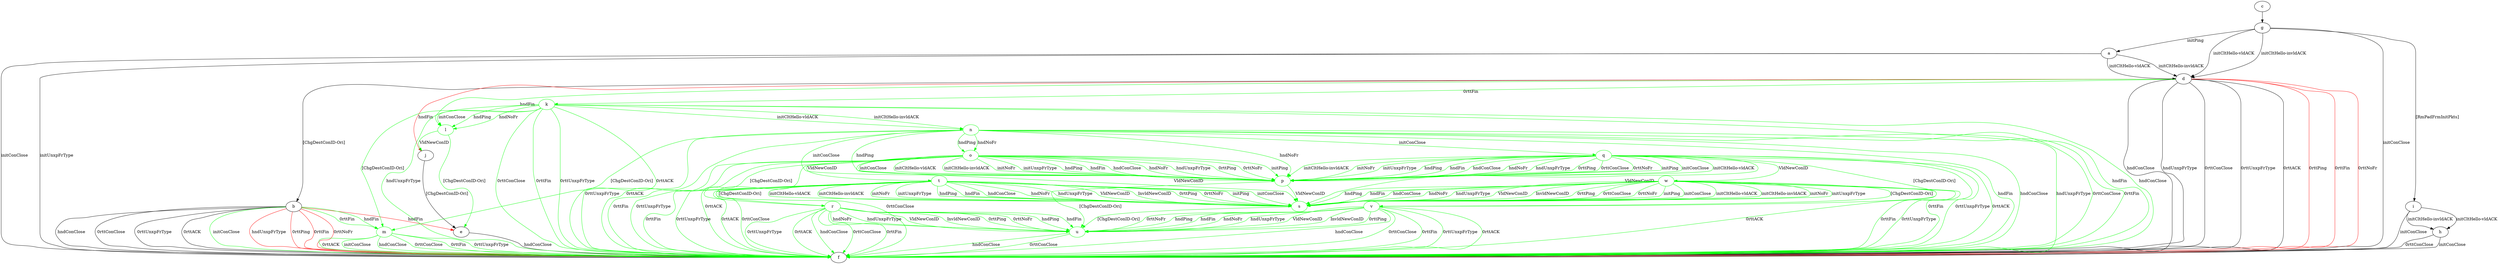 digraph "" {
	a -> d	[key=0,
		label="initCltHello-vldACK "];
	a -> d	[key=1,
		label="initCltHello-invldACK "];
	a -> f	[key=0,
		label="initConClose "];
	a -> f	[key=1,
		label="initUnxpFrType "];
	b -> e	[key=0,
		color=red,
		label="hndFin "];
	b -> f	[key=0,
		label="hndConClose "];
	b -> f	[key=1,
		label="0rttConClose "];
	b -> f	[key=2,
		label="0rttUnxpFrType "];
	b -> f	[key=3,
		label="0rttACK "];
	b -> f	[key=4,
		color=green,
		label="initConClose "];
	b -> f	[key=5,
		color=red,
		label="hndUnxpFrType "];
	b -> f	[key=6,
		color=red,
		label="0rttPing "];
	b -> f	[key=7,
		color=red,
		label="0rttFin "];
	b -> f	[key=8,
		color=red,
		label="0rttNoFr "];
	m	[color=green];
	b -> m	[key=0,
		color=green,
		label="hndFin "];
	b -> m	[key=1,
		color=green,
		label="0rttFin "];
	c -> g	[key=0];
	d -> b	[key=0,
		label="[ChgDestConID-Ori] "];
	d -> f	[key=0,
		label="hndConClose "];
	d -> f	[key=1,
		label="hndUnxpFrType "];
	d -> f	[key=2,
		label="0rttConClose "];
	d -> f	[key=3,
		label="0rttUnxpFrType "];
	d -> f	[key=4,
		label="0rttACK "];
	d -> f	[key=5,
		color=red,
		label="0rttPing "];
	d -> f	[key=6,
		color=red,
		label="0rttFin "];
	d -> f	[key=7,
		color=red,
		label="0rttNoFr "];
	d -> j	[key=0,
		color=red,
		label="hndFin "];
	k	[color=green];
	d -> k	[key=0,
		color=green,
		label="0rttFin "];
	l	[color=green];
	d -> l	[key=0,
		color=green,
		label="hndFin "];
	e -> f	[key=0,
		label="hndConClose "];
	g -> a	[key=0,
		label="initPing "];
	g -> d	[key=0,
		label="initCltHello-vldACK "];
	g -> d	[key=1,
		label="initCltHello-invldACK "];
	g -> f	[key=0,
		label="initConClose "];
	g -> i	[key=0,
		label="[RmPadFrmInitPkts] "];
	h -> f	[key=0,
		label="initConClose "];
	h -> f	[key=1,
		label="0rttConClose "];
	i -> f	[key=0,
		label="initConClose "];
	i -> h	[key=0,
		label="initCltHello-vldACK "];
	i -> h	[key=1,
		label="initCltHello-invldACK "];
	j -> e	[key=0,
		label="[ChgDestConID-Ori] "];
	k -> f	[key=0,
		color=green,
		label="hndFin "];
	k -> f	[key=1,
		color=green,
		label="hndConClose "];
	k -> f	[key=2,
		color=green,
		label="hndUnxpFrType "];
	k -> f	[key=3,
		color=green,
		label="0rttConClose "];
	k -> f	[key=4,
		color=green,
		label="0rttFin "];
	k -> f	[key=5,
		color=green,
		label="0rttUnxpFrType "];
	k -> f	[key=6,
		color=green,
		label="0rttACK "];
	k -> l	[key=0,
		color=green,
		label="initConClose "];
	k -> l	[key=1,
		color=green,
		label="hndPing "];
	k -> l	[key=2,
		color=green,
		label="hndNoFr "];
	k -> m	[key=0,
		color=green,
		label="[ChgDestConID-Ori] "];
	n	[color=green];
	k -> n	[key=0,
		color=green,
		label="initCltHello-vldACK "];
	k -> n	[key=1,
		color=green,
		label="initCltHello-invldACK "];
	l -> e	[key=0,
		color=green,
		label="[ChgDestConID-Ori] "];
	l -> j	[key=0,
		color=green,
		label="VldNewConID "];
	m -> f	[key=0,
		color=green,
		label="initConClose "];
	m -> f	[key=1,
		color=green,
		label="hndConClose "];
	m -> f	[key=2,
		color=green,
		label="0rttConClose "];
	m -> f	[key=3,
		color=green,
		label="0rttFin "];
	m -> f	[key=4,
		color=green,
		label="0rttUnxpFrType "];
	m -> f	[key=5,
		color=green,
		label="0rttACK "];
	n -> f	[key=0,
		color=green,
		label="hndFin "];
	n -> f	[key=1,
		color=green,
		label="hndConClose "];
	n -> f	[key=2,
		color=green,
		label="hndUnxpFrType "];
	n -> f	[key=3,
		color=green,
		label="0rttConClose "];
	n -> f	[key=4,
		color=green,
		label="0rttFin "];
	n -> f	[key=5,
		color=green,
		label="0rttUnxpFrType "];
	n -> f	[key=6,
		color=green,
		label="0rttACK "];
	n -> m	[key=0,
		color=green,
		label="[ChgDestConID-Ori] "];
	o	[color=green];
	n -> o	[key=0,
		color=green,
		label="hndPing "];
	n -> o	[key=1,
		color=green,
		label="hndNoFr "];
	p	[color=green];
	n -> p	[key=0,
		color=green,
		label="initConClose "];
	n -> p	[key=1,
		color=green,
		label="hndPing "];
	n -> p	[key=2,
		color=green,
		label="hndNoFr "];
	q	[color=green];
	n -> q	[key=0,
		color=green,
		label="initConClose "];
	o -> f	[key=0,
		color=green,
		label="0rttConClose "];
	o -> f	[key=1,
		color=green,
		label="0rttFin "];
	o -> f	[key=2,
		color=green,
		label="0rttUnxpFrType "];
	o -> f	[key=3,
		color=green,
		label="0rttACK "];
	o -> p	[key=0,
		color=green,
		label="initPing "];
	o -> p	[key=1,
		color=green,
		label="initConClose "];
	o -> p	[key=2,
		color=green,
		label="initCltHello-vldACK "];
	o -> p	[key=3,
		color=green,
		label="initCltHello-invldACK "];
	o -> p	[key=4,
		color=green,
		label="initNoFr "];
	o -> p	[key=5,
		color=green,
		label="initUnxpFrType "];
	o -> p	[key=6,
		color=green,
		label="hndPing "];
	o -> p	[key=7,
		color=green,
		label="hndFin "];
	o -> p	[key=8,
		color=green,
		label="hndConClose "];
	o -> p	[key=9,
		color=green,
		label="hndNoFr "];
	o -> p	[key=10,
		color=green,
		label="hndUnxpFrType "];
	o -> p	[key=11,
		color=green,
		label="0rttPing "];
	o -> p	[key=12,
		color=green,
		label="0rttNoFr "];
	r	[color=green];
	o -> r	[key=0,
		color=green,
		label="[ChgDestConID-Ori] "];
	s	[color=green];
	o -> s	[key=0,
		color=green,
		label="VldNewConID "];
	t	[color=green];
	o -> t	[key=0,
		color=green,
		label="VldNewConID "];
	p -> s	[key=0,
		color=green,
		label="VldNewConID "];
	u	[color=green];
	p -> u	[key=0,
		color=green,
		label="[ChgDestConID-Ori] "];
	q -> f	[key=0,
		color=green,
		label="0rttFin "];
	q -> f	[key=1,
		color=green,
		label="0rttUnxpFrType "];
	q -> f	[key=2,
		color=green,
		label="0rttACK "];
	q -> p	[key=0,
		color=green,
		label="initPing "];
	q -> p	[key=1,
		color=green,
		label="initConClose "];
	q -> p	[key=2,
		color=green,
		label="initCltHello-vldACK "];
	q -> p	[key=3,
		color=green,
		label="initCltHello-invldACK "];
	q -> p	[key=4,
		color=green,
		label="initNoFr "];
	q -> p	[key=5,
		color=green,
		label="initUnxpFrType "];
	q -> p	[key=6,
		color=green,
		label="hndPing "];
	q -> p	[key=7,
		color=green,
		label="hndFin "];
	q -> p	[key=8,
		color=green,
		label="hndConClose "];
	q -> p	[key=9,
		color=green,
		label="hndNoFr "];
	q -> p	[key=10,
		color=green,
		label="hndUnxpFrType "];
	q -> p	[key=11,
		color=green,
		label="0rttPing "];
	q -> p	[key=12,
		color=green,
		label="0rttConClose "];
	q -> p	[key=13,
		color=green,
		label="0rttNoFr "];
	q -> s	[key=0,
		color=green,
		label="VldNewConID "];
	v	[color=green];
	q -> v	[key=0,
		color=green,
		label="[ChgDestConID-Ori] "];
	w	[color=green];
	q -> w	[key=0,
		color=green,
		label="VldNewConID "];
	r -> f	[key=0,
		color=green,
		label="hndConClose "];
	r -> f	[key=1,
		color=green,
		label="0rttConClose "];
	r -> f	[key=2,
		color=green,
		label="0rttFin "];
	r -> f	[key=3,
		color=green,
		label="0rttUnxpFrType "];
	r -> f	[key=4,
		color=green,
		label="0rttACK "];
	r -> u	[key=0,
		color=green,
		label="hndPing "];
	r -> u	[key=1,
		color=green,
		label="hndFin "];
	r -> u	[key=2,
		color=green,
		label="hndNoFr "];
	r -> u	[key=3,
		color=green,
		label="hndUnxpFrType "];
	r -> u	[key=4,
		color=green,
		label="VldNewConID "];
	r -> u	[key=5,
		color=green,
		label="InvldNewConID "];
	r -> u	[key=6,
		color=green,
		label="0rttPing "];
	r -> u	[key=7,
		color=green,
		label="0rttNoFr "];
	s -> u	[key=0,
		color=green,
		label="[ChgDestConID-Ori] "];
	t -> f	[key=0,
		color=green,
		label="0rttConClose "];
	t -> f	[key=1,
		color=green,
		label="0rttFin "];
	t -> f	[key=2,
		color=green,
		label="0rttUnxpFrType "];
	t -> f	[key=3,
		color=green,
		label="0rttACK "];
	t -> r	[key=0,
		color=green,
		label="[ChgDestConID-Ori] "];
	t -> s	[key=0,
		color=green,
		label="initPing "];
	t -> s	[key=1,
		color=green,
		label="initConClose "];
	t -> s	[key=2,
		color=green,
		label="initCltHello-vldACK "];
	t -> s	[key=3,
		color=green,
		label="initCltHello-invldACK "];
	t -> s	[key=4,
		color=green,
		label="initNoFr "];
	t -> s	[key=5,
		color=green,
		label="initUnxpFrType "];
	t -> s	[key=6,
		color=green,
		label="hndPing "];
	t -> s	[key=7,
		color=green,
		label="hndFin "];
	t -> s	[key=8,
		color=green,
		label="hndConClose "];
	t -> s	[key=9,
		color=green,
		label="hndNoFr "];
	t -> s	[key=10,
		color=green,
		label="hndUnxpFrType "];
	t -> s	[key=11,
		color=green,
		label="VldNewConID "];
	t -> s	[key=12,
		color=green,
		label="InvldNewConID "];
	t -> s	[key=13,
		color=green,
		label="0rttPing "];
	t -> s	[key=14,
		color=green,
		label="0rttNoFr "];
	u -> f	[key=0,
		color=green,
		label="hndConClose "];
	u -> f	[key=1,
		color=green,
		label="0rttConClose "];
	v -> f	[key=0,
		color=green,
		label="hndConClose "];
	v -> f	[key=1,
		color=green,
		label="0rttConClose "];
	v -> f	[key=2,
		color=green,
		label="0rttFin "];
	v -> f	[key=3,
		color=green,
		label="0rttUnxpFrType "];
	v -> f	[key=4,
		color=green,
		label="0rttACK "];
	v -> u	[key=0,
		color=green,
		label="hndPing "];
	v -> u	[key=1,
		color=green,
		label="hndFin "];
	v -> u	[key=2,
		color=green,
		label="hndNoFr "];
	v -> u	[key=3,
		color=green,
		label="hndUnxpFrType "];
	v -> u	[key=4,
		color=green,
		label="VldNewConID "];
	v -> u	[key=5,
		color=green,
		label="InvldNewConID "];
	v -> u	[key=6,
		color=green,
		label="0rttPing "];
	v -> u	[key=7,
		color=green,
		label="0rttNoFr "];
	w -> f	[key=0,
		color=green,
		label="0rttFin "];
	w -> f	[key=1,
		color=green,
		label="0rttUnxpFrType "];
	w -> f	[key=2,
		color=green,
		label="0rttACK "];
	w -> s	[key=0,
		color=green,
		label="initPing "];
	w -> s	[key=1,
		color=green,
		label="initConClose "];
	w -> s	[key=2,
		color=green,
		label="initCltHello-vldACK "];
	w -> s	[key=3,
		color=green,
		label="initCltHello-invldACK "];
	w -> s	[key=4,
		color=green,
		label="initNoFr "];
	w -> s	[key=5,
		color=green,
		label="initUnxpFrType "];
	w -> s	[key=6,
		color=green,
		label="hndPing "];
	w -> s	[key=7,
		color=green,
		label="hndFin "];
	w -> s	[key=8,
		color=green,
		label="hndConClose "];
	w -> s	[key=9,
		color=green,
		label="hndNoFr "];
	w -> s	[key=10,
		color=green,
		label="hndUnxpFrType "];
	w -> s	[key=11,
		color=green,
		label="VldNewConID "];
	w -> s	[key=12,
		color=green,
		label="InvldNewConID "];
	w -> s	[key=13,
		color=green,
		label="0rttPing "];
	w -> s	[key=14,
		color=green,
		label="0rttConClose "];
	w -> s	[key=15,
		color=green,
		label="0rttNoFr "];
	w -> v	[key=0,
		color=green,
		label="[ChgDestConID-Ori] "];
}
